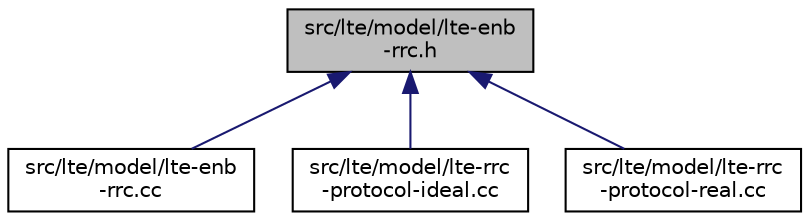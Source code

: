 digraph "src/lte/model/lte-enb-rrc.h"
{
 // LATEX_PDF_SIZE
  edge [fontname="Helvetica",fontsize="10",labelfontname="Helvetica",labelfontsize="10"];
  node [fontname="Helvetica",fontsize="10",shape=record];
  Node1 [label="src/lte/model/lte-enb\l-rrc.h",height=0.2,width=0.4,color="black", fillcolor="grey75", style="filled", fontcolor="black",tooltip=" "];
  Node1 -> Node2 [dir="back",color="midnightblue",fontsize="10",style="solid",fontname="Helvetica"];
  Node2 [label="src/lte/model/lte-enb\l-rrc.cc",height=0.2,width=0.4,color="black", fillcolor="white", style="filled",URL="$lte-enb-rrc_8cc.html",tooltip=" "];
  Node1 -> Node3 [dir="back",color="midnightblue",fontsize="10",style="solid",fontname="Helvetica"];
  Node3 [label="src/lte/model/lte-rrc\l-protocol-ideal.cc",height=0.2,width=0.4,color="black", fillcolor="white", style="filled",URL="$lte-rrc-protocol-ideal_8cc.html",tooltip=" "];
  Node1 -> Node4 [dir="back",color="midnightblue",fontsize="10",style="solid",fontname="Helvetica"];
  Node4 [label="src/lte/model/lte-rrc\l-protocol-real.cc",height=0.2,width=0.4,color="black", fillcolor="white", style="filled",URL="$lte-rrc-protocol-real_8cc.html",tooltip=" "];
}

